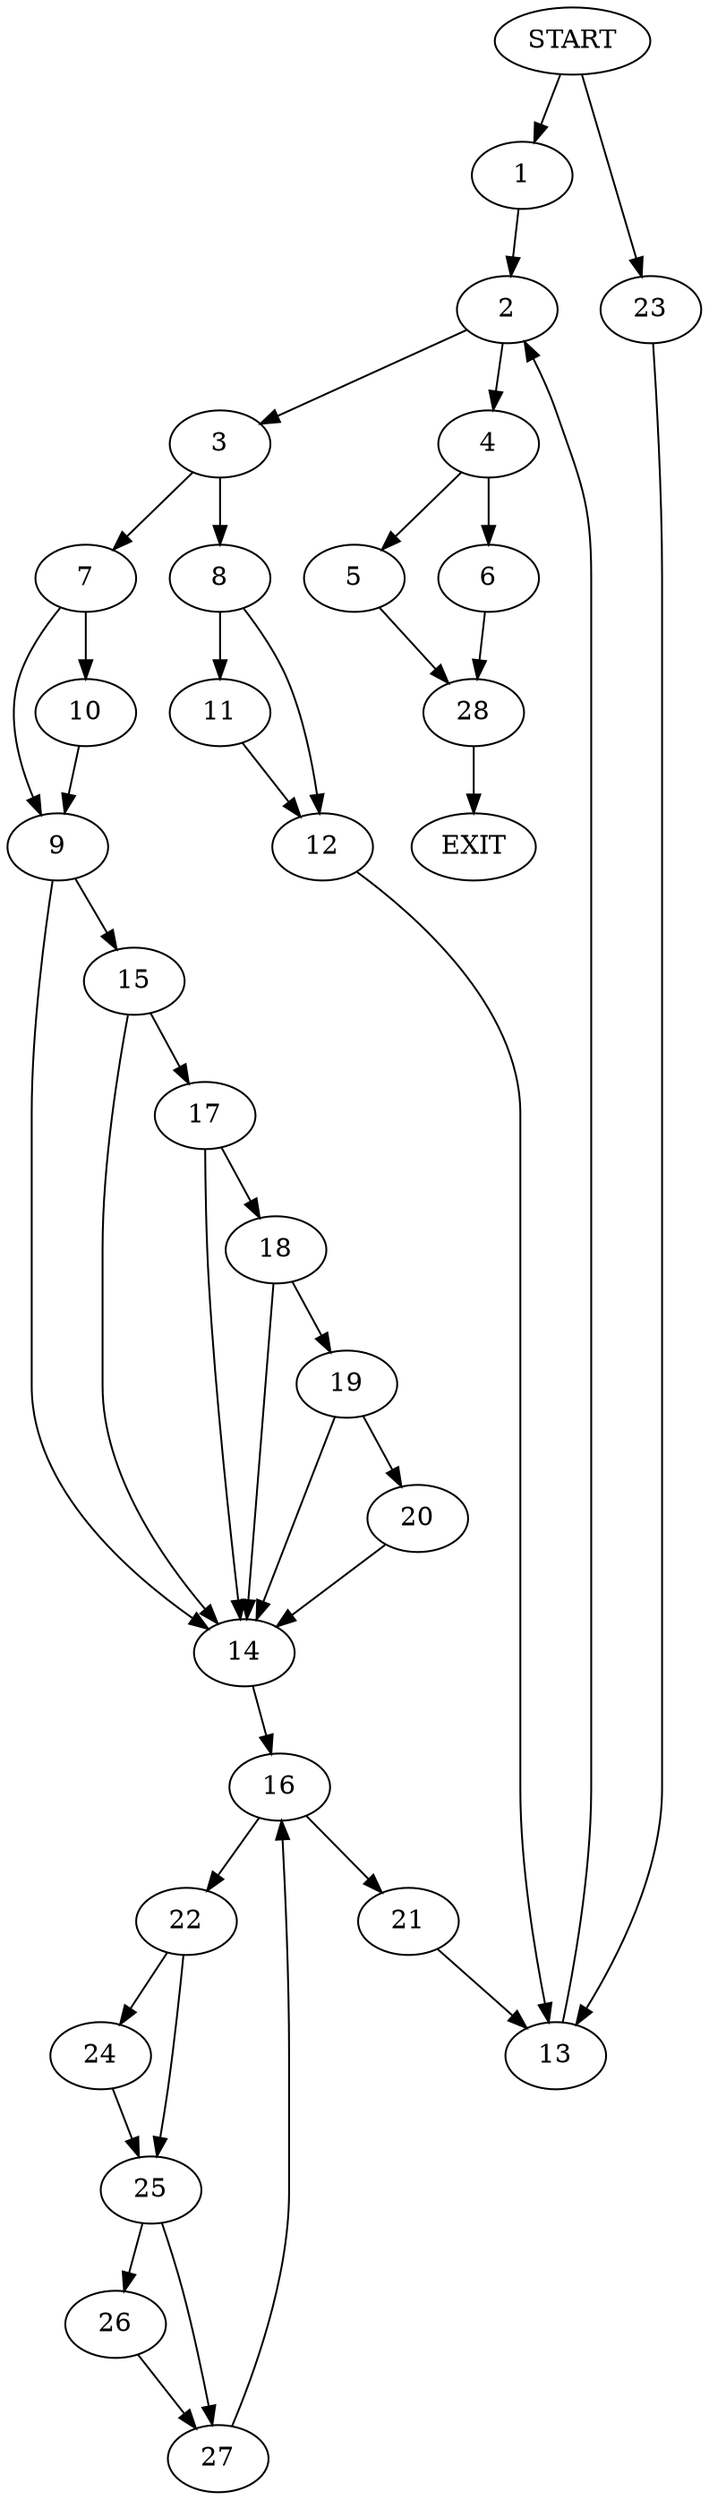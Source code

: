 digraph {
0 [label="START"]
29 [label="EXIT"]
0 -> 1
1 -> 2
2 -> 3
2 -> 4
4 -> 5
4 -> 6
3 -> 7
3 -> 8
7 -> 9
7 -> 10
8 -> 11
8 -> 12
11 -> 12
12 -> 13
13 -> 2
9 -> 14
9 -> 15
10 -> 9
14 -> 16
15 -> 17
15 -> 14
17 -> 18
17 -> 14
18 -> 19
18 -> 14
19 -> 20
19 -> 14
20 -> 14
16 -> 21
16 -> 22
0 -> 23
23 -> 13
22 -> 24
22 -> 25
21 -> 13
24 -> 25
25 -> 26
25 -> 27
27 -> 16
26 -> 27
6 -> 28
5 -> 28
28 -> 29
}

